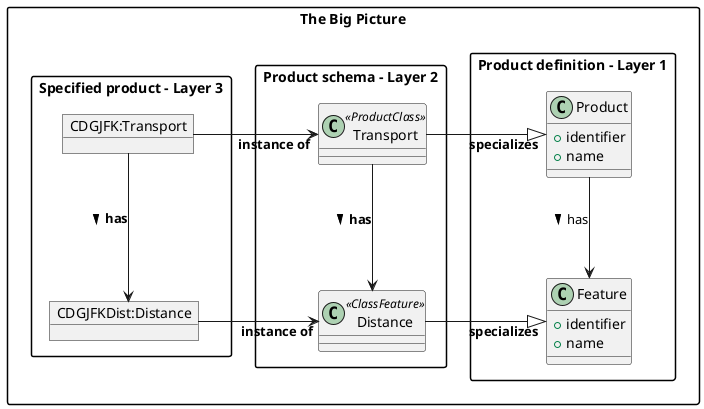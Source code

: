 
@startuml Figure 1: Big picture

skinparam Linetype ortho
skinparam nodesep 120
skinparam Ranksep 50
skinparam packageStyle rectangle
skinparam hide empty

package "The Big Picture" as TBP {
package "Product definition - Layer 1" as ProductDefinition {
class Product {
    +identifier
    +name

}

class Feature {
    +identifier
    +name
}

Product ---> Feature: has >

}


package "Product schema - Layer 2" as ProductSchema {

class Transport <<ProductClass>> {
}
class Distance <<ClassFeature>> {
}

Product <|-left- Transport: <b>specializes
Feature <|-left- Distance: <b>specializes 


Transport ---> Distance: <b>has >

}

package "Specified product - Layer 3" as ConcreteProduct {

object "CDGJFK:Transport" as CDGJFK {

}

object "CDGJFKDist:Distance" as CDGJFKDist{

}

CDGJFK ---> CDGJFKDist : > <b>has
CDGJFK -right-> Transport: <b>instance of 
CDGJFKDist -right-> Distance: <b>instance of  
}

}
@enduml
